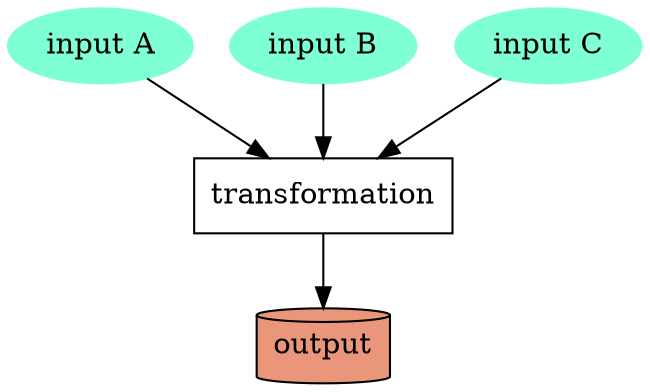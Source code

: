 // EX
digraph ex {
	db1 [label="input A" color=aquamarine style=filled]
	db2 [label="input B" color=aquamarine style=filled]
	db3 [label="input C" color=aquamarine style=filled]
	B [label=transformation shape=box]
	C [label=output fillcolor=darksalmon shape=cylinder style=filled]
	db1 -> B
	db2 -> B
	db3 -> B
	B -> C
}
